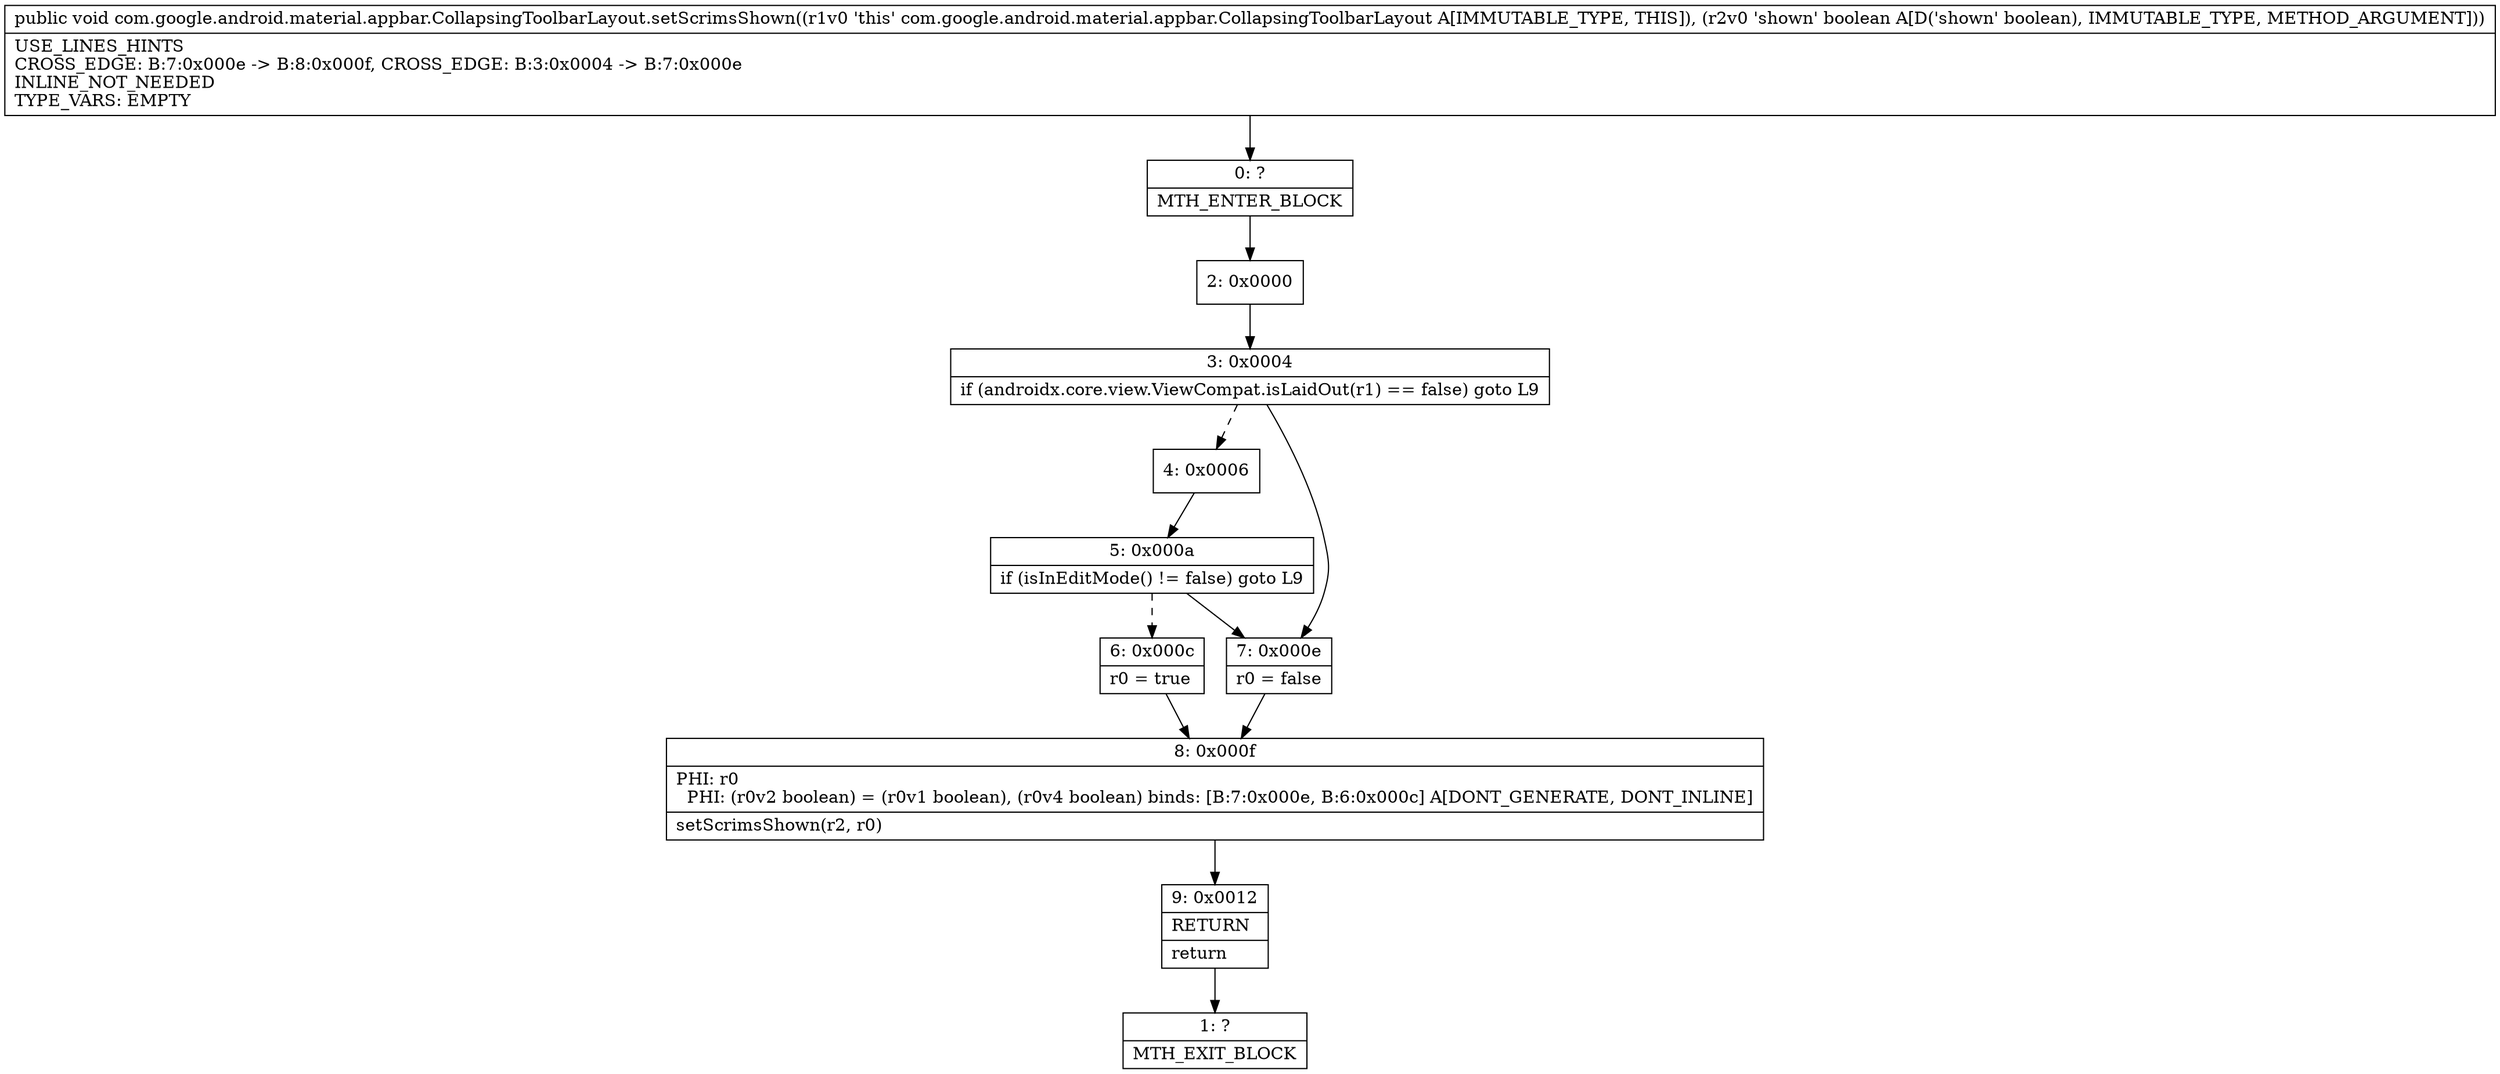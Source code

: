 digraph "CFG forcom.google.android.material.appbar.CollapsingToolbarLayout.setScrimsShown(Z)V" {
Node_0 [shape=record,label="{0\:\ ?|MTH_ENTER_BLOCK\l}"];
Node_2 [shape=record,label="{2\:\ 0x0000}"];
Node_3 [shape=record,label="{3\:\ 0x0004|if (androidx.core.view.ViewCompat.isLaidOut(r1) == false) goto L9\l}"];
Node_4 [shape=record,label="{4\:\ 0x0006}"];
Node_5 [shape=record,label="{5\:\ 0x000a|if (isInEditMode() != false) goto L9\l}"];
Node_6 [shape=record,label="{6\:\ 0x000c|r0 = true\l}"];
Node_8 [shape=record,label="{8\:\ 0x000f|PHI: r0 \l  PHI: (r0v2 boolean) = (r0v1 boolean), (r0v4 boolean) binds: [B:7:0x000e, B:6:0x000c] A[DONT_GENERATE, DONT_INLINE]\l|setScrimsShown(r2, r0)\l}"];
Node_9 [shape=record,label="{9\:\ 0x0012|RETURN\l|return\l}"];
Node_1 [shape=record,label="{1\:\ ?|MTH_EXIT_BLOCK\l}"];
Node_7 [shape=record,label="{7\:\ 0x000e|r0 = false\l}"];
MethodNode[shape=record,label="{public void com.google.android.material.appbar.CollapsingToolbarLayout.setScrimsShown((r1v0 'this' com.google.android.material.appbar.CollapsingToolbarLayout A[IMMUTABLE_TYPE, THIS]), (r2v0 'shown' boolean A[D('shown' boolean), IMMUTABLE_TYPE, METHOD_ARGUMENT]))  | USE_LINES_HINTS\lCROSS_EDGE: B:7:0x000e \-\> B:8:0x000f, CROSS_EDGE: B:3:0x0004 \-\> B:7:0x000e\lINLINE_NOT_NEEDED\lTYPE_VARS: EMPTY\l}"];
MethodNode -> Node_0;Node_0 -> Node_2;
Node_2 -> Node_3;
Node_3 -> Node_4[style=dashed];
Node_3 -> Node_7;
Node_4 -> Node_5;
Node_5 -> Node_6[style=dashed];
Node_5 -> Node_7;
Node_6 -> Node_8;
Node_8 -> Node_9;
Node_9 -> Node_1;
Node_7 -> Node_8;
}


